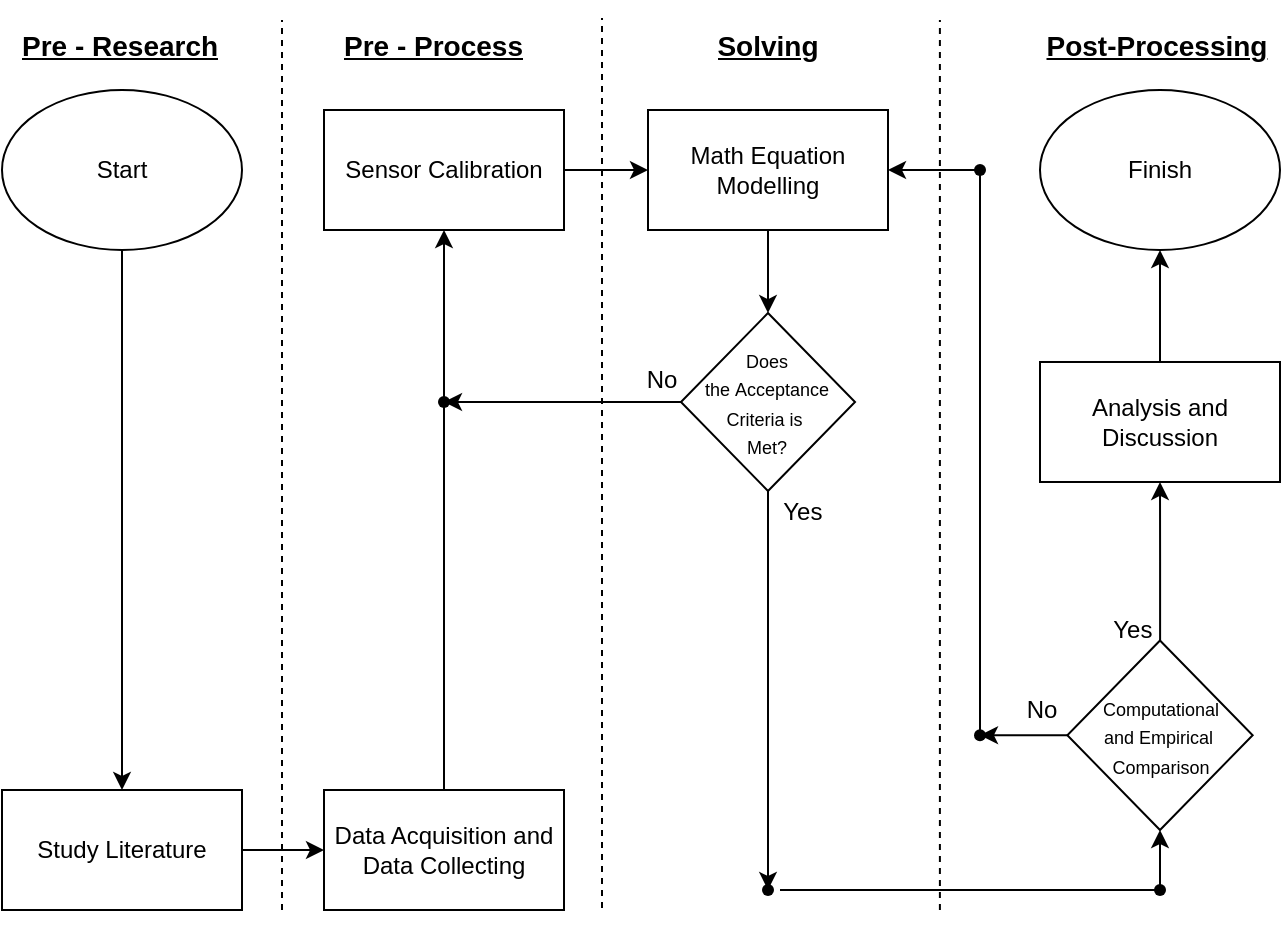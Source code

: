 <mxfile version="20.4.1" type="device"><diagram id="C5RBs43oDa-KdzZeNtuy" name="Page-1"><mxGraphModel dx="998" dy="482" grid="1" gridSize="10" guides="1" tooltips="1" connect="1" arrows="1" fold="1" page="1" pageScale="1" pageWidth="827" pageHeight="1169" math="0" shadow="0"><root><mxCell id="WIyWlLk6GJQsqaUBKTNV-0"/><mxCell id="WIyWlLk6GJQsqaUBKTNV-1" parent="WIyWlLk6GJQsqaUBKTNV-0"/><mxCell id="0x2zxh7YdD1_SFrtHI1F-2" value="" style="edgeStyle=orthogonalEdgeStyle;rounded=0;orthogonalLoop=1;jettySize=auto;html=1;" parent="WIyWlLk6GJQsqaUBKTNV-1" source="0x2zxh7YdD1_SFrtHI1F-0" target="0x2zxh7YdD1_SFrtHI1F-1" edge="1"><mxGeometry relative="1" as="geometry"/></mxCell><mxCell id="0x2zxh7YdD1_SFrtHI1F-0" value="Start" style="ellipse;whiteSpace=wrap;html=1;" parent="WIyWlLk6GJQsqaUBKTNV-1" vertex="1"><mxGeometry x="40" y="85" width="120" height="80" as="geometry"/></mxCell><mxCell id="0x2zxh7YdD1_SFrtHI1F-5" value="" style="edgeStyle=orthogonalEdgeStyle;rounded=0;orthogonalLoop=1;jettySize=auto;html=1;" parent="WIyWlLk6GJQsqaUBKTNV-1" source="0x2zxh7YdD1_SFrtHI1F-1" target="0x2zxh7YdD1_SFrtHI1F-4" edge="1"><mxGeometry relative="1" as="geometry"/></mxCell><mxCell id="0x2zxh7YdD1_SFrtHI1F-1" value="Study Literature" style="whiteSpace=wrap;html=1;" parent="WIyWlLk6GJQsqaUBKTNV-1" vertex="1"><mxGeometry x="40" y="435" width="120" height="60" as="geometry"/></mxCell><mxCell id="0x2zxh7YdD1_SFrtHI1F-7" value="" style="edgeStyle=orthogonalEdgeStyle;rounded=0;orthogonalLoop=1;jettySize=auto;html=1;startArrow=none;" parent="WIyWlLk6GJQsqaUBKTNV-1" source="0x2zxh7YdD1_SFrtHI1F-15" target="0x2zxh7YdD1_SFrtHI1F-6" edge="1"><mxGeometry relative="1" as="geometry"/></mxCell><mxCell id="0x2zxh7YdD1_SFrtHI1F-4" value="Data Acquisition and Data Collecting" style="whiteSpace=wrap;html=1;" parent="WIyWlLk6GJQsqaUBKTNV-1" vertex="1"><mxGeometry x="201" y="435" width="120" height="60" as="geometry"/></mxCell><mxCell id="0x2zxh7YdD1_SFrtHI1F-9" value="" style="edgeStyle=orthogonalEdgeStyle;rounded=0;orthogonalLoop=1;jettySize=auto;html=1;" parent="WIyWlLk6GJQsqaUBKTNV-1" source="0x2zxh7YdD1_SFrtHI1F-6" target="0x2zxh7YdD1_SFrtHI1F-8" edge="1"><mxGeometry relative="1" as="geometry"/></mxCell><mxCell id="0x2zxh7YdD1_SFrtHI1F-6" value="Sensor Calibration" style="whiteSpace=wrap;html=1;" parent="WIyWlLk6GJQsqaUBKTNV-1" vertex="1"><mxGeometry x="201" y="95" width="120" height="60" as="geometry"/></mxCell><mxCell id="0x2zxh7YdD1_SFrtHI1F-11" value="" style="edgeStyle=orthogonalEdgeStyle;rounded=0;orthogonalLoop=1;jettySize=auto;html=1;" parent="WIyWlLk6GJQsqaUBKTNV-1" source="0x2zxh7YdD1_SFrtHI1F-8" target="0x2zxh7YdD1_SFrtHI1F-10" edge="1"><mxGeometry relative="1" as="geometry"/></mxCell><mxCell id="0x2zxh7YdD1_SFrtHI1F-8" value="Math Equation&lt;br&gt;Modelling" style="whiteSpace=wrap;html=1;" parent="WIyWlLk6GJQsqaUBKTNV-1" vertex="1"><mxGeometry x="363" y="95" width="120" height="60" as="geometry"/></mxCell><mxCell id="0x2zxh7YdD1_SFrtHI1F-23" value="" style="edgeStyle=orthogonalEdgeStyle;rounded=0;orthogonalLoop=1;jettySize=auto;html=1;" parent="WIyWlLk6GJQsqaUBKTNV-1" source="0x2zxh7YdD1_SFrtHI1F-10" target="0x2zxh7YdD1_SFrtHI1F-15" edge="1"><mxGeometry relative="1" as="geometry"/></mxCell><mxCell id="0x2zxh7YdD1_SFrtHI1F-45" style="edgeStyle=orthogonalEdgeStyle;rounded=0;orthogonalLoop=1;jettySize=auto;html=1;fontSize=9;" parent="WIyWlLk6GJQsqaUBKTNV-1" source="0x2zxh7YdD1_SFrtHI1F-10" target="0x2zxh7YdD1_SFrtHI1F-43" edge="1"><mxGeometry relative="1" as="geometry"/></mxCell><mxCell id="0x2zxh7YdD1_SFrtHI1F-10" value="&lt;font style=&quot;font-size: 9px;&quot;&gt;Does &lt;br&gt;the&amp;nbsp;Acceptance&lt;br&gt;Criteria is&amp;nbsp;&lt;br&gt;Met?&lt;br&gt;&lt;/font&gt;" style="rhombus;whiteSpace=wrap;html=1;" parent="WIyWlLk6GJQsqaUBKTNV-1" vertex="1"><mxGeometry x="379.48" y="196.5" width="87.03" height="89" as="geometry"/></mxCell><mxCell id="0x2zxh7YdD1_SFrtHI1F-28" value="" style="edgeStyle=orthogonalEdgeStyle;rounded=0;orthogonalLoop=1;jettySize=auto;html=1;" parent="WIyWlLk6GJQsqaUBKTNV-1" source="0x2zxh7YdD1_SFrtHI1F-16" target="0x2zxh7YdD1_SFrtHI1F-27" edge="1"><mxGeometry relative="1" as="geometry"/></mxCell><mxCell id="0x2zxh7YdD1_SFrtHI1F-33" value="" style="edgeStyle=orthogonalEdgeStyle;rounded=0;orthogonalLoop=1;jettySize=auto;html=1;fontSize=9;" parent="WIyWlLk6GJQsqaUBKTNV-1" source="0x2zxh7YdD1_SFrtHI1F-16" target="0x2zxh7YdD1_SFrtHI1F-32" edge="1"><mxGeometry relative="1" as="geometry"/></mxCell><mxCell id="0x2zxh7YdD1_SFrtHI1F-16" value="&lt;font style=&quot;font-size: 9px;&quot;&gt;Computational&lt;br&gt;and Empirical&amp;nbsp;&lt;br&gt;Comparison&lt;/font&gt;" style="rhombus;whiteSpace=wrap;html=1;" parent="WIyWlLk6GJQsqaUBKTNV-1" vertex="1"><mxGeometry x="572.67" y="360.23" width="92.66" height="94.77" as="geometry"/></mxCell><mxCell id="0x2zxh7YdD1_SFrtHI1F-15" value="" style="shape=waypoint;sketch=0;fillStyle=solid;size=6;pointerEvents=1;points=[];fillColor=none;resizable=0;rotatable=0;perimeter=centerPerimeter;snapToPoint=1;" parent="WIyWlLk6GJQsqaUBKTNV-1" vertex="1"><mxGeometry x="241" y="221" width="40" height="40" as="geometry"/></mxCell><mxCell id="0x2zxh7YdD1_SFrtHI1F-22" value="" style="edgeStyle=orthogonalEdgeStyle;rounded=0;orthogonalLoop=1;jettySize=auto;html=1;endArrow=none;" parent="WIyWlLk6GJQsqaUBKTNV-1" source="0x2zxh7YdD1_SFrtHI1F-4" target="0x2zxh7YdD1_SFrtHI1F-15" edge="1"><mxGeometry relative="1" as="geometry"><mxPoint x="261" y="405" as="sourcePoint"/><mxPoint x="261" y="155" as="targetPoint"/></mxGeometry></mxCell><mxCell id="0x2zxh7YdD1_SFrtHI1F-24" value="Yes&lt;span style=&quot;white-space: pre;&quot;&gt;&#9;&lt;/span&gt;" style="text;html=1;strokeColor=none;fillColor=none;align=center;verticalAlign=middle;whiteSpace=wrap;rounded=0;" parent="WIyWlLk6GJQsqaUBKTNV-1" vertex="1"><mxGeometry x="414" y="281" width="60" height="30" as="geometry"/></mxCell><mxCell id="0x2zxh7YdD1_SFrtHI1F-25" value="No" style="text;html=1;strokeColor=none;fillColor=none;align=center;verticalAlign=middle;whiteSpace=wrap;rounded=0;" parent="WIyWlLk6GJQsqaUBKTNV-1" vertex="1"><mxGeometry x="340" y="215" width="60" height="30" as="geometry"/></mxCell><mxCell id="0x2zxh7YdD1_SFrtHI1F-26" value="" style="endArrow=none;html=1;rounded=0;exitX=0.467;exitY=0.553;exitDx=0;exitDy=0;exitPerimeter=0;" parent="WIyWlLk6GJQsqaUBKTNV-1" source="0x2zxh7YdD1_SFrtHI1F-27" edge="1"><mxGeometry width="50" height="50" relative="1" as="geometry"><mxPoint x="529" y="435" as="sourcePoint"/><mxPoint x="529" y="125" as="targetPoint"/></mxGeometry></mxCell><mxCell id="0x2zxh7YdD1_SFrtHI1F-27" value="" style="shape=waypoint;sketch=0;fillStyle=solid;size=6;pointerEvents=1;points=[];fillColor=none;resizable=0;rotatable=0;perimeter=centerPerimeter;snapToPoint=1;" parent="WIyWlLk6GJQsqaUBKTNV-1" vertex="1"><mxGeometry x="509" y="387.61" width="40" height="40" as="geometry"/></mxCell><mxCell id="0x2zxh7YdD1_SFrtHI1F-30" value="" style="edgeStyle=orthogonalEdgeStyle;rounded=0;orthogonalLoop=1;jettySize=auto;html=1;" parent="WIyWlLk6GJQsqaUBKTNV-1" source="0x2zxh7YdD1_SFrtHI1F-29" target="0x2zxh7YdD1_SFrtHI1F-8" edge="1"><mxGeometry relative="1" as="geometry"/></mxCell><mxCell id="0x2zxh7YdD1_SFrtHI1F-29" value="" style="shape=waypoint;sketch=0;fillStyle=solid;size=6;pointerEvents=1;points=[];fillColor=none;resizable=0;rotatable=0;perimeter=centerPerimeter;snapToPoint=1;" parent="WIyWlLk6GJQsqaUBKTNV-1" vertex="1"><mxGeometry x="509" y="105" width="40" height="40" as="geometry"/></mxCell><mxCell id="0x2zxh7YdD1_SFrtHI1F-31" value="No" style="text;html=1;strokeColor=none;fillColor=none;align=center;verticalAlign=middle;whiteSpace=wrap;rounded=0;" parent="WIyWlLk6GJQsqaUBKTNV-1" vertex="1"><mxGeometry x="530" y="380" width="60" height="30" as="geometry"/></mxCell><mxCell id="0x2zxh7YdD1_SFrtHI1F-39" value="" style="edgeStyle=orthogonalEdgeStyle;rounded=0;orthogonalLoop=1;jettySize=auto;html=1;fontSize=9;" parent="WIyWlLk6GJQsqaUBKTNV-1" source="0x2zxh7YdD1_SFrtHI1F-32" target="0x2zxh7YdD1_SFrtHI1F-38" edge="1"><mxGeometry relative="1" as="geometry"/></mxCell><mxCell id="0x2zxh7YdD1_SFrtHI1F-32" value="Analysis and Discussion" style="whiteSpace=wrap;html=1;" parent="WIyWlLk6GJQsqaUBKTNV-1" vertex="1"><mxGeometry x="559" y="220.995" width="120" height="60" as="geometry"/></mxCell><mxCell id="0x2zxh7YdD1_SFrtHI1F-38" value="Finish" style="ellipse;whiteSpace=wrap;html=1;" parent="WIyWlLk6GJQsqaUBKTNV-1" vertex="1"><mxGeometry x="559" y="85" width="120" height="80" as="geometry"/></mxCell><mxCell id="0x2zxh7YdD1_SFrtHI1F-42" value="" style="endArrow=none;html=1;rounded=0;fontSize=9;" parent="WIyWlLk6GJQsqaUBKTNV-1" target="0x2zxh7YdD1_SFrtHI1F-44" edge="1"><mxGeometry width="50" height="50" relative="1" as="geometry"><mxPoint x="429" y="485" as="sourcePoint"/><mxPoint x="619" y="485" as="targetPoint"/></mxGeometry></mxCell><mxCell id="0x2zxh7YdD1_SFrtHI1F-43" value="" style="shape=waypoint;sketch=0;fillStyle=solid;size=6;pointerEvents=1;points=[];fillColor=none;resizable=0;rotatable=0;perimeter=centerPerimeter;snapToPoint=1;fontSize=9;" parent="WIyWlLk6GJQsqaUBKTNV-1" vertex="1"><mxGeometry x="403" y="465" width="40" height="40" as="geometry"/></mxCell><mxCell id="0x2zxh7YdD1_SFrtHI1F-46" value="" style="edgeStyle=orthogonalEdgeStyle;rounded=0;orthogonalLoop=1;jettySize=auto;html=1;fontSize=9;entryX=0.5;entryY=1;entryDx=0;entryDy=0;" parent="WIyWlLk6GJQsqaUBKTNV-1" source="0x2zxh7YdD1_SFrtHI1F-44" target="0x2zxh7YdD1_SFrtHI1F-16" edge="1"><mxGeometry relative="1" as="geometry"><mxPoint x="649" y="365" as="targetPoint"/></mxGeometry></mxCell><mxCell id="0x2zxh7YdD1_SFrtHI1F-44" value="" style="shape=waypoint;sketch=0;fillStyle=solid;size=6;pointerEvents=1;points=[];fillColor=none;resizable=0;rotatable=0;perimeter=centerPerimeter;snapToPoint=1;fontSize=9;" parent="WIyWlLk6GJQsqaUBKTNV-1" vertex="1"><mxGeometry x="599.0" y="465" width="40" height="40" as="geometry"/></mxCell><mxCell id="0x2zxh7YdD1_SFrtHI1F-47" value="Yes&lt;span style=&quot;white-space: pre;&quot;&gt;&#9;&lt;/span&gt;" style="text;html=1;strokeColor=none;fillColor=none;align=center;verticalAlign=middle;whiteSpace=wrap;rounded=0;" parent="WIyWlLk6GJQsqaUBKTNV-1" vertex="1"><mxGeometry x="579" y="340" width="60" height="30" as="geometry"/></mxCell><mxCell id="0x2zxh7YdD1_SFrtHI1F-48" value="" style="endArrow=none;dashed=1;html=1;rounded=0;fontSize=9;" parent="WIyWlLk6GJQsqaUBKTNV-1" edge="1"><mxGeometry width="50" height="50" relative="1" as="geometry"><mxPoint x="180" y="495" as="sourcePoint"/><mxPoint x="180" y="50" as="targetPoint"/></mxGeometry></mxCell><mxCell id="0x2zxh7YdD1_SFrtHI1F-49" value="&lt;h1&gt;&lt;font style=&quot;font-size: 14px;&quot;&gt;&lt;u&gt;Pre - Research&lt;/u&gt;&lt;/font&gt;&lt;/h1&gt;" style="text;html=1;strokeColor=none;fillColor=none;spacing=5;spacingTop=-20;whiteSpace=wrap;overflow=hidden;rounded=0;fontSize=9;" parent="WIyWlLk6GJQsqaUBKTNV-1" vertex="1"><mxGeometry x="45" y="50" width="110" height="30" as="geometry"/></mxCell><mxCell id="0x2zxh7YdD1_SFrtHI1F-51" value="" style="endArrow=none;dashed=1;html=1;rounded=0;fontSize=9;" parent="WIyWlLk6GJQsqaUBKTNV-1" edge="1"><mxGeometry width="50" height="50" relative="1" as="geometry"><mxPoint x="340.0" y="494" as="sourcePoint"/><mxPoint x="340.0" y="49" as="targetPoint"/></mxGeometry></mxCell><mxCell id="0x2zxh7YdD1_SFrtHI1F-52" value="&lt;h1&gt;&lt;font style=&quot;font-size: 14px;&quot;&gt;&lt;u&gt;Pre - Process&lt;/u&gt;&lt;/font&gt;&lt;/h1&gt;" style="text;html=1;strokeColor=none;fillColor=none;spacing=5;spacingTop=-20;whiteSpace=wrap;overflow=hidden;rounded=0;fontSize=9;" parent="WIyWlLk6GJQsqaUBKTNV-1" vertex="1"><mxGeometry x="206" y="50" width="110" height="30" as="geometry"/></mxCell><mxCell id="0x2zxh7YdD1_SFrtHI1F-53" value="" style="endArrow=none;dashed=1;html=1;rounded=0;fontSize=9;" parent="WIyWlLk6GJQsqaUBKTNV-1" edge="1"><mxGeometry width="50" height="50" relative="1" as="geometry"><mxPoint x="508.95" y="495" as="sourcePoint"/><mxPoint x="508.95" y="50" as="targetPoint"/></mxGeometry></mxCell><mxCell id="0x2zxh7YdD1_SFrtHI1F-54" value="&lt;h1&gt;&lt;font style=&quot;font-size: 14px;&quot;&gt;&lt;u&gt;Solving&lt;/u&gt;&lt;/font&gt;&lt;/h1&gt;" style="text;html=1;strokeColor=none;fillColor=none;spacing=5;spacingTop=-20;whiteSpace=wrap;overflow=hidden;rounded=0;fontSize=9;align=center;" parent="WIyWlLk6GJQsqaUBKTNV-1" vertex="1"><mxGeometry x="368" y="50" width="110" height="30" as="geometry"/></mxCell><mxCell id="0x2zxh7YdD1_SFrtHI1F-55" value="&lt;h1&gt;&lt;font style=&quot;font-size: 14px;&quot;&gt;&lt;u&gt;Post-Processing&lt;/u&gt;&lt;/font&gt;&lt;/h1&gt;" style="text;html=1;strokeColor=none;fillColor=none;spacing=5;spacingTop=-20;whiteSpace=wrap;overflow=hidden;rounded=0;fontSize=9;align=center;" parent="WIyWlLk6GJQsqaUBKTNV-1" vertex="1"><mxGeometry x="556.33" y="50" width="122.67" height="30" as="geometry"/></mxCell></root></mxGraphModel></diagram></mxfile>